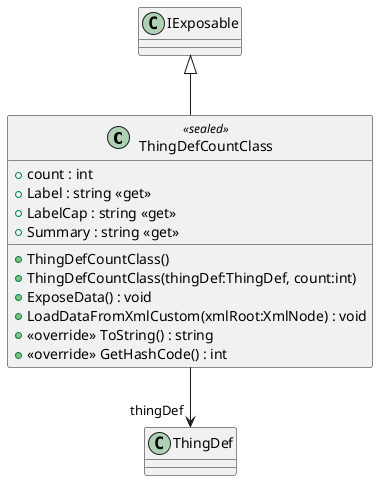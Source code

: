 @startuml
class ThingDefCountClass <<sealed>> {
    + count : int
    + Label : string <<get>>
    + LabelCap : string <<get>>
    + Summary : string <<get>>
    + ThingDefCountClass()
    + ThingDefCountClass(thingDef:ThingDef, count:int)
    + ExposeData() : void
    + LoadDataFromXmlCustom(xmlRoot:XmlNode) : void
    + <<override>> ToString() : string
    + <<override>> GetHashCode() : int
}
IExposable <|-- ThingDefCountClass
ThingDefCountClass --> "thingDef" ThingDef
@enduml
